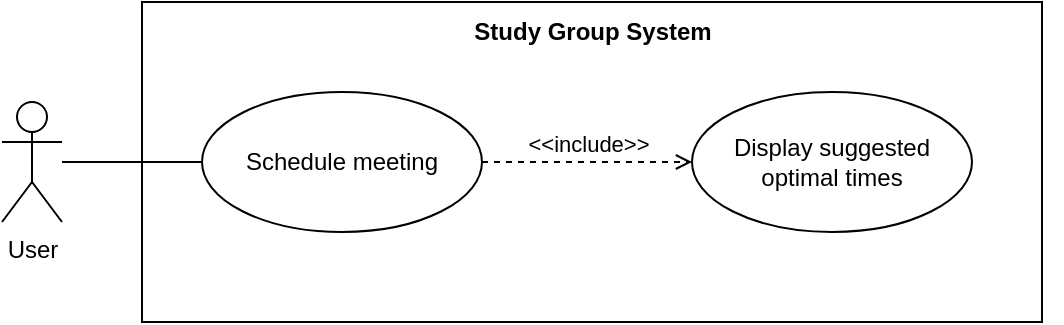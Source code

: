 <mxfile version="24.7.8">
  <diagram name="Page-1" id="9UVsAq16OEgGH-QT-e9c">
    <mxGraphModel dx="2074" dy="2299" grid="1" gridSize="10" guides="1" tooltips="1" connect="1" arrows="1" fold="1" page="1" pageScale="1" pageWidth="850" pageHeight="1100" math="0" shadow="0">
      <root>
        <mxCell id="0" />
        <mxCell id="1" parent="0" />
        <mxCell id="JgWOOsWS1i2mkN9p8RnF-62" value="" style="group" parent="1" vertex="1" connectable="0">
          <mxGeometry x="250" y="-290" width="460" height="160" as="geometry" />
        </mxCell>
        <mxCell id="JgWOOsWS1i2mkN9p8RnF-55" value="" style="rounded=0;whiteSpace=wrap;html=1;" parent="JgWOOsWS1i2mkN9p8RnF-62" vertex="1">
          <mxGeometry width="450" height="160" as="geometry" />
        </mxCell>
        <mxCell id="JgWOOsWS1i2mkN9p8RnF-60" value="Study Group System" style="text;html=1;align=center;verticalAlign=middle;resizable=0;points=[];autosize=1;strokeColor=none;fillColor=none;fontStyle=1" parent="JgWOOsWS1i2mkN9p8RnF-62" vertex="1">
          <mxGeometry x="160.0" width="130" height="30" as="geometry" />
        </mxCell>
        <mxCell id="JgWOOsWS1i2mkN9p8RnF-54" value="" style="group" parent="JgWOOsWS1i2mkN9p8RnF-62" vertex="1" connectable="0">
          <mxGeometry x="30" y="45" width="360" height="70" as="geometry" />
        </mxCell>
        <mxCell id="JgWOOsWS1i2mkN9p8RnF-41" value="Schedule meeting" style="ellipse;whiteSpace=wrap;html=1;" parent="JgWOOsWS1i2mkN9p8RnF-54" vertex="1">
          <mxGeometry width="140" height="70" as="geometry" />
        </mxCell>
        <mxCell id="JgWOOsWS1i2mkN9p8RnF-48" value="Display suggested optimal times" style="ellipse;whiteSpace=wrap;html=1;" parent="JgWOOsWS1i2mkN9p8RnF-54" vertex="1">
          <mxGeometry x="245" width="140" height="70" as="geometry" />
        </mxCell>
        <mxCell id="JgWOOsWS1i2mkN9p8RnF-49" value="&amp;lt;&amp;lt;include&amp;gt;&amp;gt;" style="edgeStyle=none;html=1;endArrow=open;verticalAlign=bottom;dashed=1;labelBackgroundColor=none;rounded=0;" parent="JgWOOsWS1i2mkN9p8RnF-54" source="JgWOOsWS1i2mkN9p8RnF-41" target="JgWOOsWS1i2mkN9p8RnF-48" edge="1">
          <mxGeometry width="160" relative="1" as="geometry">
            <mxPoint x="170" as="sourcePoint" />
            <mxPoint x="330" as="targetPoint" />
          </mxGeometry>
        </mxCell>
        <mxCell id="JgWOOsWS1i2mkN9p8RnF-3" value="User" style="shape=umlActor;html=1;verticalLabelPosition=bottom;verticalAlign=top;align=center;" parent="1" vertex="1">
          <mxGeometry x="180" y="-240" width="30" height="60" as="geometry" />
        </mxCell>
        <mxCell id="JgWOOsWS1i2mkN9p8RnF-42" value="" style="edgeStyle=none;html=1;endArrow=none;verticalAlign=bottom;rounded=0;" parent="1" source="JgWOOsWS1i2mkN9p8RnF-3" target="JgWOOsWS1i2mkN9p8RnF-41" edge="1">
          <mxGeometry width="160" relative="1" as="geometry">
            <mxPoint x="230" y="260" as="sourcePoint" />
            <mxPoint x="390" y="260" as="targetPoint" />
          </mxGeometry>
        </mxCell>
      </root>
    </mxGraphModel>
  </diagram>
</mxfile>
